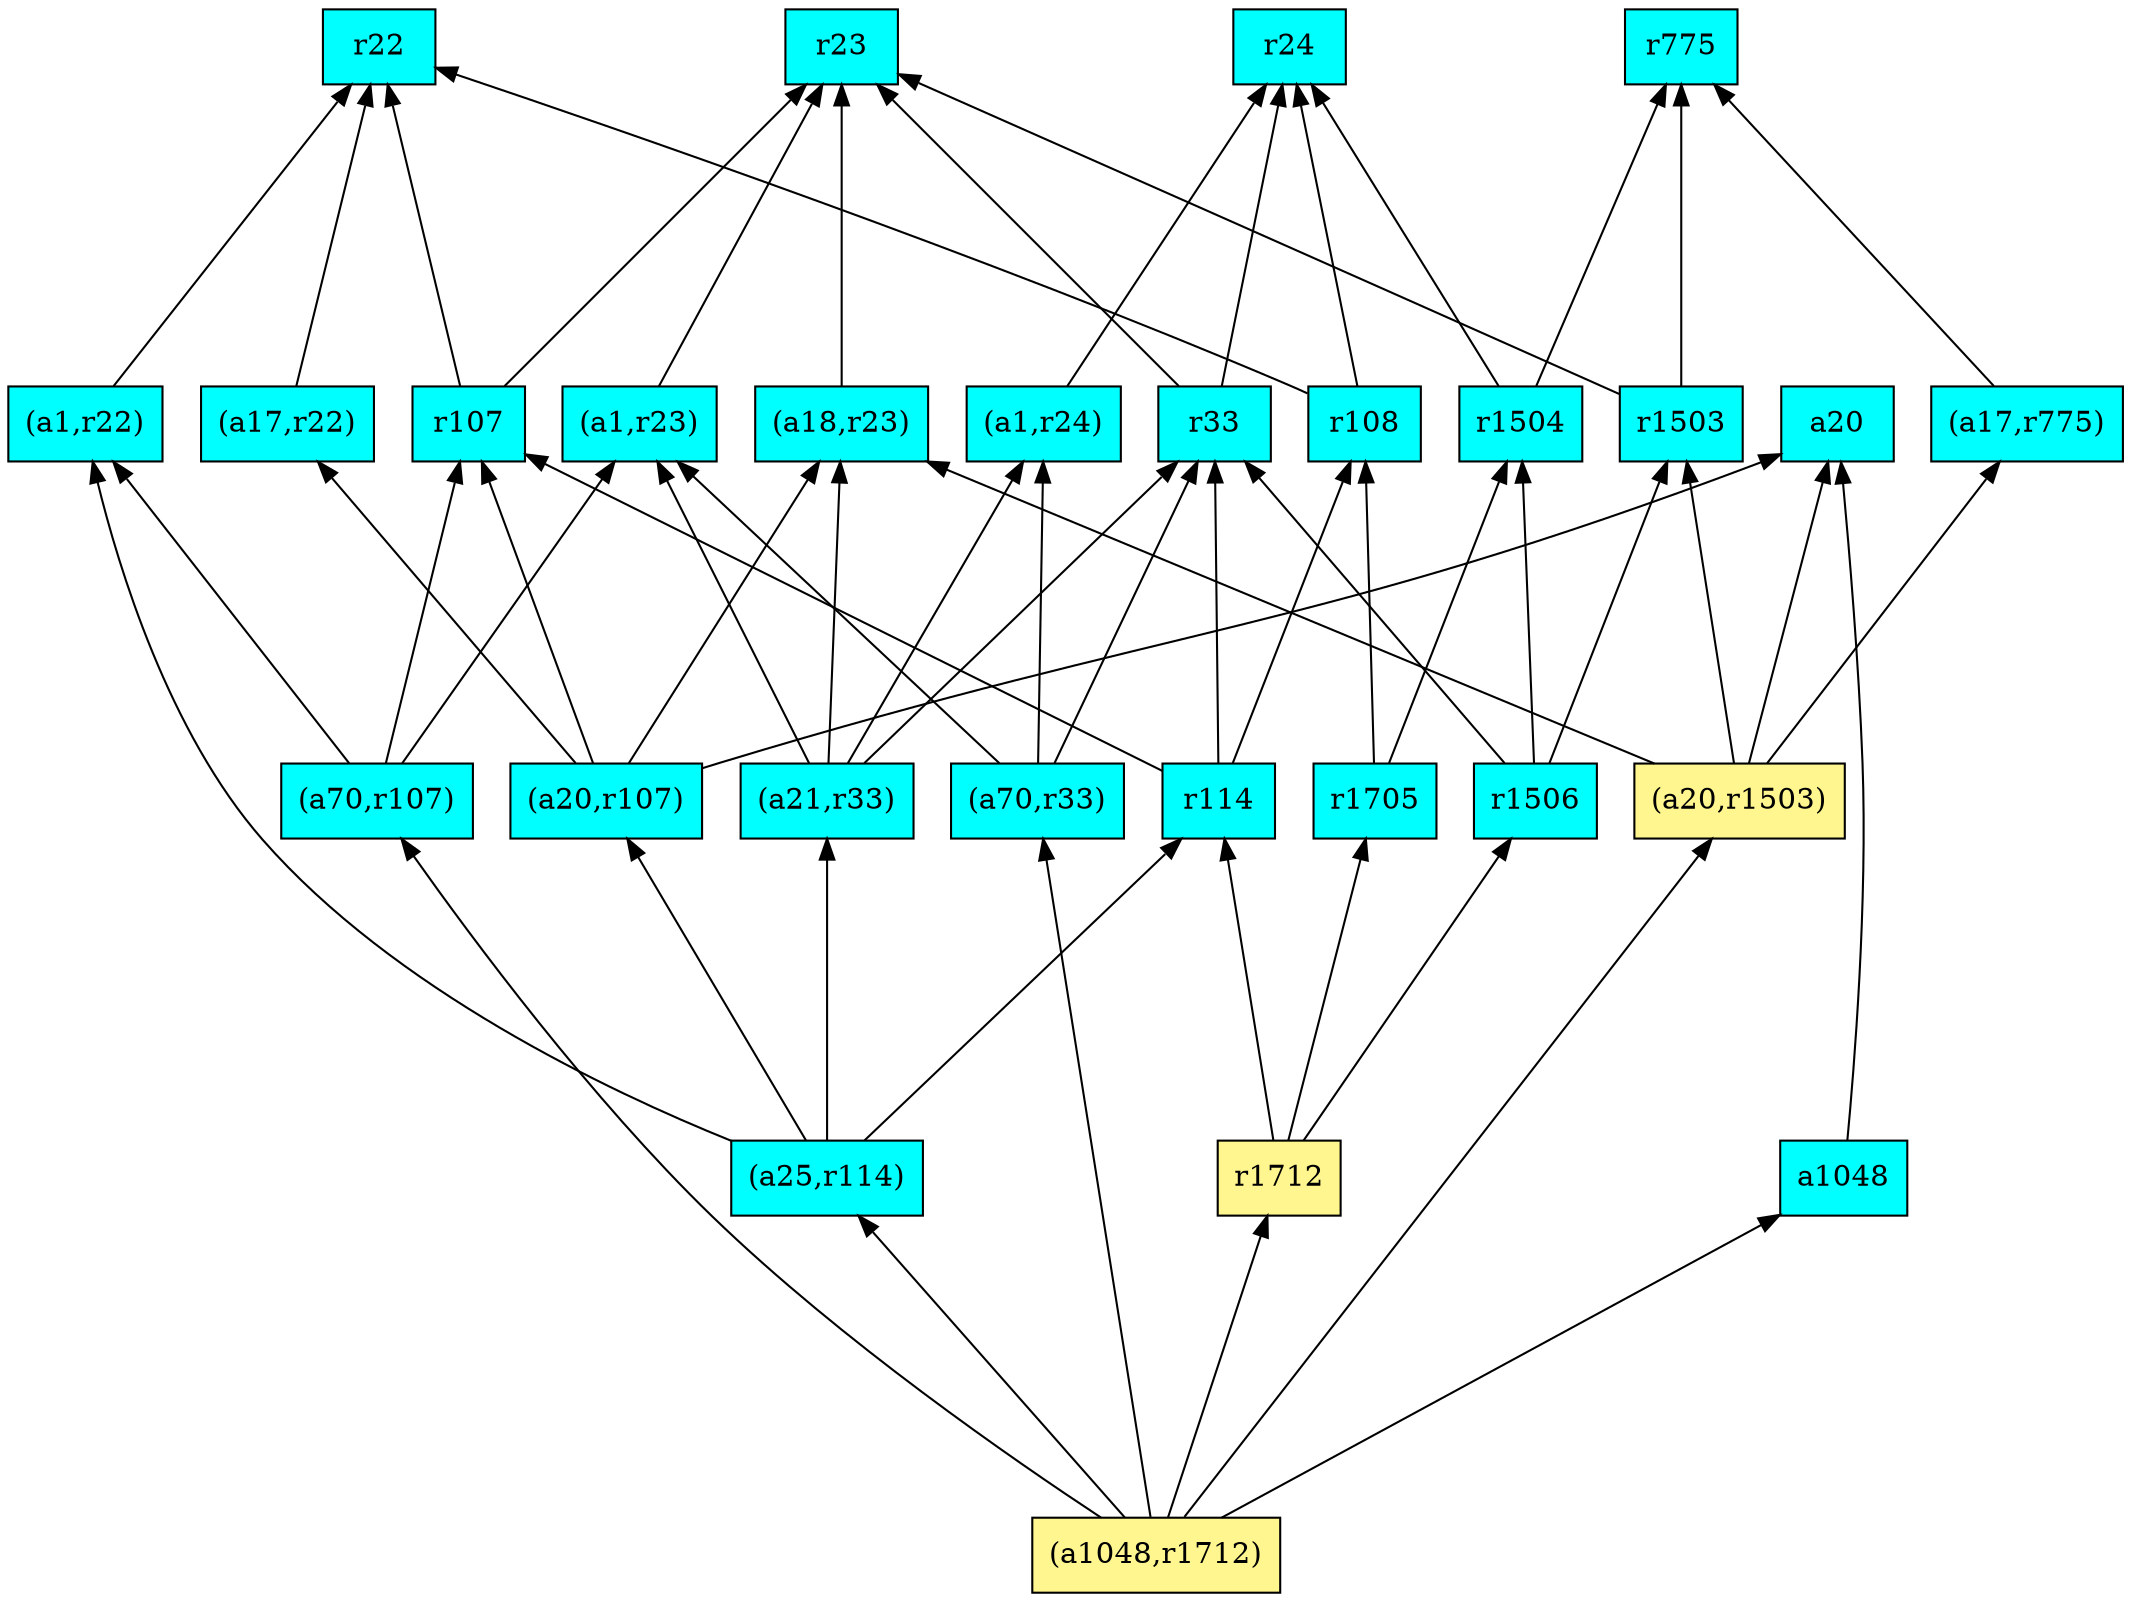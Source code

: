 digraph G {
rankdir=BT;ranksep="2.0";
"(a1048,r1712)" [shape=record,fillcolor=khaki1,style=filled,label="{(a1048,r1712)}"];
"(a25,r114)" [shape=record,fillcolor=cyan,style=filled,label="{(a25,r114)}"];
"(a70,r33)" [shape=record,fillcolor=cyan,style=filled,label="{(a70,r33)}"];
"r22" [shape=record,fillcolor=cyan,style=filled,label="{r22}"];
"r107" [shape=record,fillcolor=cyan,style=filled,label="{r107}"];
"(a21,r33)" [shape=record,fillcolor=cyan,style=filled,label="{(a21,r33)}"];
"(a20,r1503)" [shape=record,fillcolor=khaki1,style=filled,label="{(a20,r1503)}"];
"r114" [shape=record,fillcolor=cyan,style=filled,label="{r114}"];
"(a1,r22)" [shape=record,fillcolor=cyan,style=filled,label="{(a1,r22)}"];
"(a17,r775)" [shape=record,fillcolor=cyan,style=filled,label="{(a17,r775)}"];
"a1048" [shape=record,fillcolor=cyan,style=filled,label="{a1048}"];
"r1712" [shape=record,fillcolor=khaki1,style=filled,label="{r1712}"];
"(a17,r22)" [shape=record,fillcolor=cyan,style=filled,label="{(a17,r22)}"];
"(a1,r23)" [shape=record,fillcolor=cyan,style=filled,label="{(a1,r23)}"];
"r1503" [shape=record,fillcolor=cyan,style=filled,label="{r1503}"];
"(a70,r107)" [shape=record,fillcolor=cyan,style=filled,label="{(a70,r107)}"];
"(a1,r24)" [shape=record,fillcolor=cyan,style=filled,label="{(a1,r24)}"];
"r1506" [shape=record,fillcolor=cyan,style=filled,label="{r1506}"];
"r775" [shape=record,fillcolor=cyan,style=filled,label="{r775}"];
"a20" [shape=record,fillcolor=cyan,style=filled,label="{a20}"];
"r24" [shape=record,fillcolor=cyan,style=filled,label="{r24}"];
"(a18,r23)" [shape=record,fillcolor=cyan,style=filled,label="{(a18,r23)}"];
"r23" [shape=record,fillcolor=cyan,style=filled,label="{r23}"];
"r33" [shape=record,fillcolor=cyan,style=filled,label="{r33}"];
"r1705" [shape=record,fillcolor=cyan,style=filled,label="{r1705}"];
"r108" [shape=record,fillcolor=cyan,style=filled,label="{r108}"];
"r1504" [shape=record,fillcolor=cyan,style=filled,label="{r1504}"];
"(a20,r107)" [shape=record,fillcolor=cyan,style=filled,label="{(a20,r107)}"];
"(a1048,r1712)" -> "(a25,r114)"
"(a1048,r1712)" -> "(a70,r33)"
"(a1048,r1712)" -> "(a70,r107)"
"(a1048,r1712)" -> "(a20,r1503)"
"(a1048,r1712)" -> "a1048"
"(a1048,r1712)" -> "r1712"
"(a25,r114)" -> "(a21,r33)"
"(a25,r114)" -> "r114"
"(a25,r114)" -> "(a1,r22)"
"(a25,r114)" -> "(a20,r107)"
"(a70,r33)" -> "(a1,r23)"
"(a70,r33)" -> "(a1,r24)"
"(a70,r33)" -> "r33"
"r107" -> "r23"
"r107" -> "r22"
"(a21,r33)" -> "(a1,r23)"
"(a21,r33)" -> "(a1,r24)"
"(a21,r33)" -> "(a18,r23)"
"(a21,r33)" -> "r33"
"(a20,r1503)" -> "a20"
"(a20,r1503)" -> "r1503"
"(a20,r1503)" -> "(a18,r23)"
"(a20,r1503)" -> "(a17,r775)"
"r114" -> "r107"
"r114" -> "r33"
"r114" -> "r108"
"(a1,r22)" -> "r22"
"(a17,r775)" -> "r775"
"a1048" -> "a20"
"r1712" -> "r114"
"r1712" -> "r1705"
"r1712" -> "r1506"
"(a17,r22)" -> "r22"
"(a1,r23)" -> "r23"
"r1503" -> "r775"
"r1503" -> "r23"
"(a70,r107)" -> "(a1,r22)"
"(a70,r107)" -> "(a1,r23)"
"(a70,r107)" -> "r107"
"(a1,r24)" -> "r24"
"r1506" -> "r1503"
"r1506" -> "r33"
"r1506" -> "r1504"
"(a18,r23)" -> "r23"
"r33" -> "r24"
"r33" -> "r23"
"r1705" -> "r108"
"r1705" -> "r1504"
"r108" -> "r24"
"r108" -> "r22"
"r1504" -> "r775"
"r1504" -> "r24"
"(a20,r107)" -> "a20"
"(a20,r107)" -> "r107"
"(a20,r107)" -> "(a18,r23)"
"(a20,r107)" -> "(a17,r22)"
}